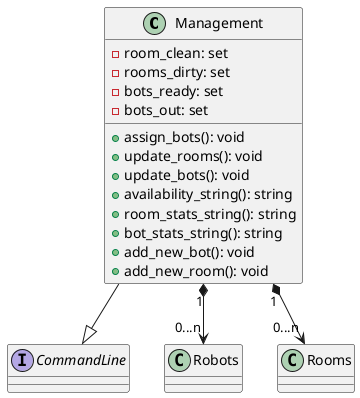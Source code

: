 @startuml
class Management {
  - room_clean: set
  - rooms_dirty: set
  - bots_ready: set
  - bots_out: set
  
  + assign_bots(): void
  + update_rooms(): void
  + update_bots(): void
  + availability_string(): string
  + room_stats_string(): string
  + bot_stats_string(): string
  + add_new_bot(): void
  + add_new_room(): void
}

interface CommandLine {}

class Robots{}

class Rooms{}

Management "1" *--> "0...n" Rooms
Management "1" *--> "0...n" Robots
Management --|> CommandLine
@enduml

